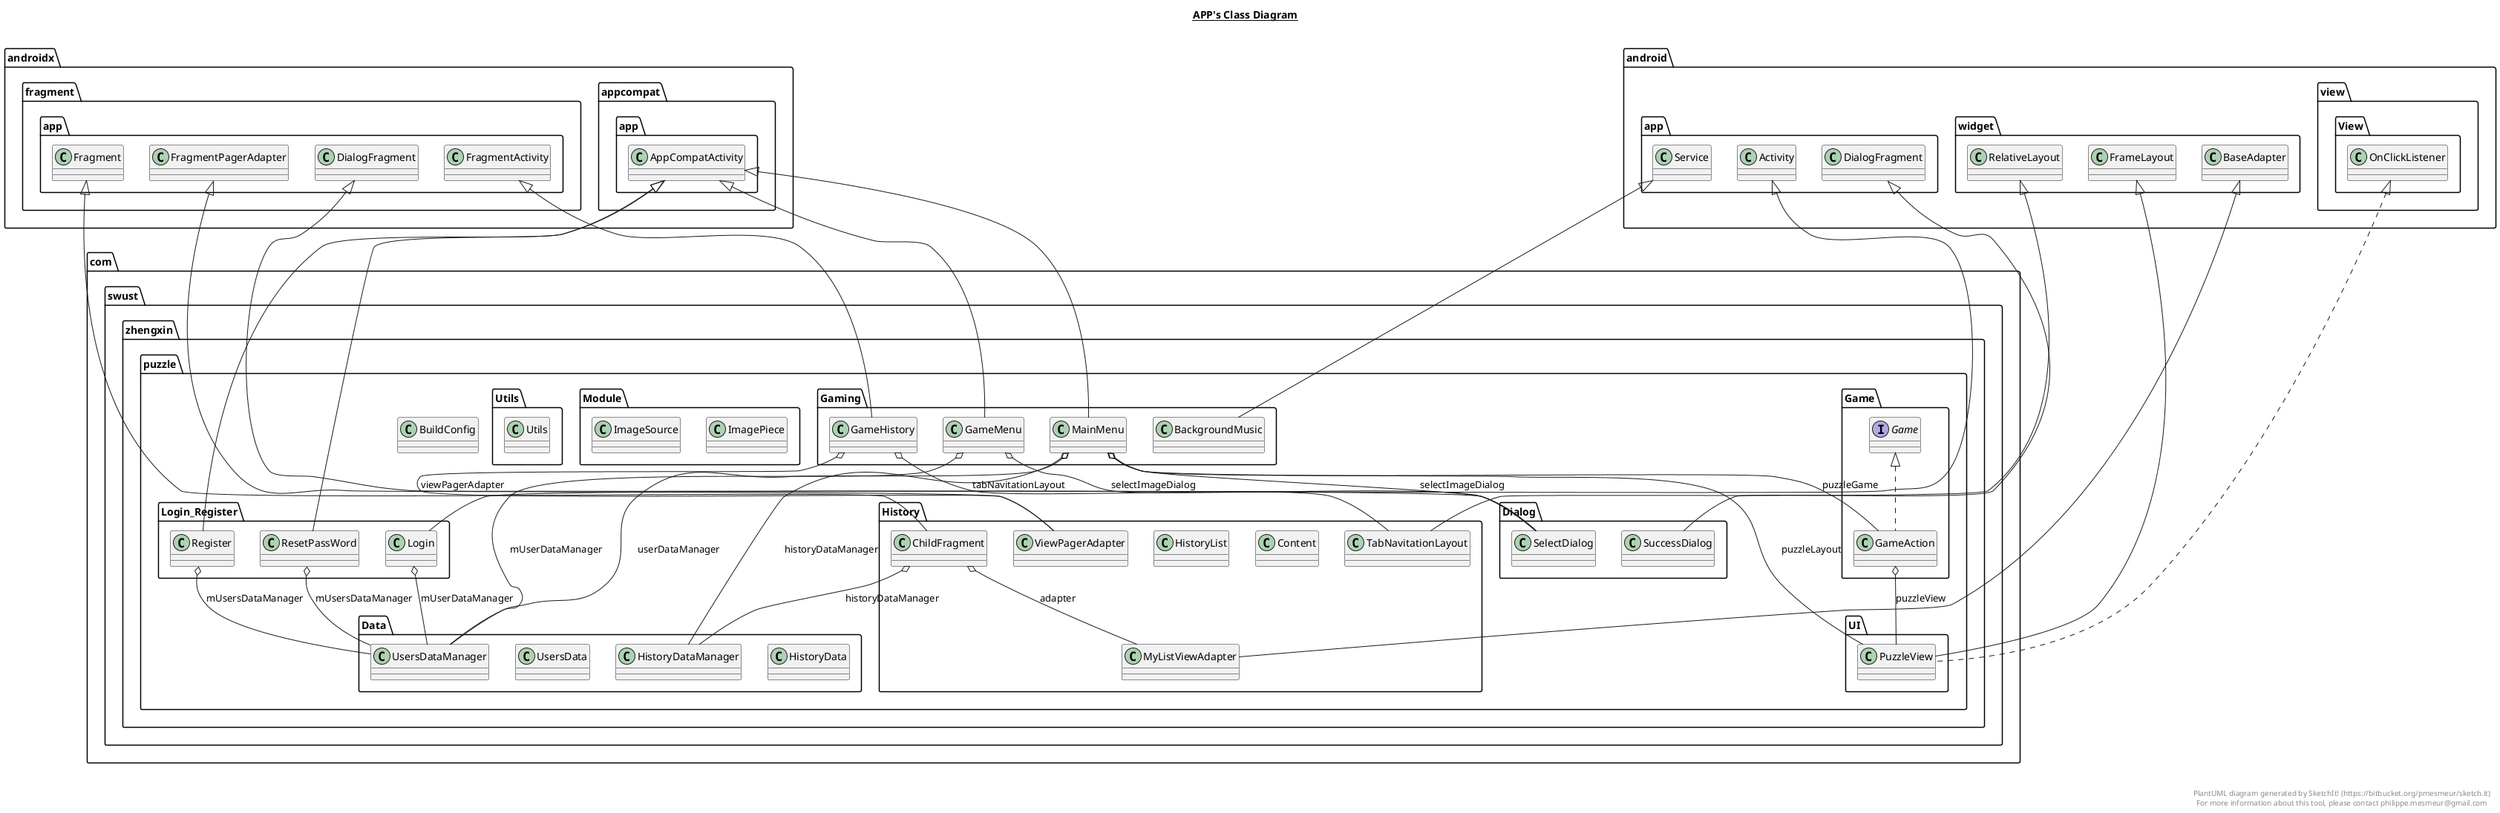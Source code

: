 @startuml

title __APP's Class Diagram__\n

  namespace com.swust.zhengxin.puzzle {
    class com.swust.zhengxin.puzzle.BuildConfig {
    }
  }
  

  namespace com.swust.zhengxin.puzzle {
    namespace Data {
      class com.swust.zhengxin.puzzle.Data.HistoryData {
      }
    }
  }
  

  namespace com.swust.zhengxin.puzzle {
    namespace Data {
      class com.swust.zhengxin.puzzle.Data.HistoryDataManager {
      }
    }
  }
  

  namespace com.swust.zhengxin.puzzle {
    namespace Data {
      class com.swust.zhengxin.puzzle.Data.UsersData {
      }
    }
  }
  

  namespace com.swust.zhengxin.puzzle {
    namespace Data {
      class com.swust.zhengxin.puzzle.Data.UsersDataManager {
      }
    }
  }
  

  namespace com.swust.zhengxin.puzzle {
    namespace Dialog {
      class com.swust.zhengxin.puzzle.Dialog.SelectDialog {
      }
    }
  }
  

  namespace com.swust.zhengxin.puzzle {
    namespace Dialog {
      class com.swust.zhengxin.puzzle.Dialog.SuccessDialog {
      }
    }
  }
  

  namespace com.swust.zhengxin.puzzle {
    namespace Game {
      interface com.swust.zhengxin.puzzle.Game.Game {
      }
    }
  }
  

  namespace com.swust.zhengxin.puzzle {
    namespace Game {
      class com.swust.zhengxin.puzzle.Game.GameAction {
      }
    }
  }
  

  namespace com.swust.zhengxin.puzzle {
    namespace Gaming {
      class com.swust.zhengxin.puzzle.Gaming.BackgroundMusic {
      }
    }
  }
  

  namespace com.swust.zhengxin.puzzle {
    namespace Gaming {
      class com.swust.zhengxin.puzzle.Gaming.GameHistory {
      }
    }
  }
  

  namespace com.swust.zhengxin.puzzle {
    namespace Gaming {
      class com.swust.zhengxin.puzzle.Gaming.GameMenu {
      }
    }
  }
  

  namespace com.swust.zhengxin.puzzle {
    namespace Gaming {
      class com.swust.zhengxin.puzzle.Gaming.MainMenu {
      }
    }
  }
  

  namespace com.swust.zhengxin.puzzle {
    namespace History {
      class com.swust.zhengxin.puzzle.History.ChildFragment {
      }
    }
  }
  

  namespace com.swust.zhengxin.puzzle {
    namespace History {
      class com.swust.zhengxin.puzzle.History.Content {
      }
    }
  }
  

  namespace com.swust.zhengxin.puzzle {
    namespace History {
      class com.swust.zhengxin.puzzle.History.HistoryList {
      }
    }
  }
  

  namespace com.swust.zhengxin.puzzle {
    namespace History {
      class com.swust.zhengxin.puzzle.History.MyListViewAdapter {
      }
    }
  }
  

  namespace com.swust.zhengxin.puzzle {
    namespace History {
      class com.swust.zhengxin.puzzle.History.TabNavitationLayout {
      }
    }
  }
  

  namespace com.swust.zhengxin.puzzle {
    namespace History {
      class com.swust.zhengxin.puzzle.History.ViewPagerAdapter {
      }
    }
  }
  

  namespace com.swust.zhengxin.puzzle {
    namespace Login_Register {
      class com.swust.zhengxin.puzzle.Login_Register.Login {
      }
    }
  }
  

  namespace com.swust.zhengxin.puzzle {
    namespace Login_Register {
      class com.swust.zhengxin.puzzle.Login_Register.Register {
      }
    }
  }
  

  namespace com.swust.zhengxin.puzzle {
    namespace Login_Register {
      class com.swust.zhengxin.puzzle.Login_Register.ResetPassWord {
      }
    }
  }
  

  namespace com.swust.zhengxin.puzzle {
    namespace Module {
      class com.swust.zhengxin.puzzle.Module.ImagePiece {
      }
    }
  }
  

  namespace com.swust.zhengxin.puzzle {
    namespace Module {
      class com.swust.zhengxin.puzzle.Module.ImageSource {
      }
    }
  }
  

  namespace com.swust.zhengxin.puzzle {
    namespace UI {
      class com.swust.zhengxin.puzzle.UI.PuzzleView {
      }
    }
  }
  

  namespace com.swust.zhengxin.puzzle {
    namespace Utils {
      class com.swust.zhengxin.puzzle.Utils.Utils {
      }
    }
  }
  

  com.swust.zhengxin.puzzle.Data.HistoryDataManager o-- com.swust.zhengxin.puzzle.Data.HistoryDataManager.HistoryDBHelper : historyDBHelper
  com.swust.zhengxin.puzzle.Data.UsersDataManager o-- com.swust.zhengxin.puzzle.Data.UsersDataManager.DataBaseManagementHelper : mDatabaseHelper
  com.swust.zhengxin.puzzle.Dialog.SelectDialog -up-|> androidx.fragment.app.DialogFragment
  com.swust.zhengxin.puzzle.Dialog.SelectDialog o-- com.swust.zhengxin.puzzle.Dialog.SelectDialog.ImageListAdapter : imageListAdapter
  com.swust.zhengxin.puzzle.Dialog.SelectDialog o-- com.swust.zhengxin.puzzle.Dialog.SelectDialog.OnItemClickListener : itemClickListener
  com.swust.zhengxin.puzzle.Dialog.SuccessDialog -up-|> android.app.DialogFragment
  com.swust.zhengxin.puzzle.Dialog.SuccessDialog o-- com.swust.zhengxin.puzzle.Dialog.SuccessDialog.OnButtonClickListener : buttonClickListener
  com.swust.zhengxin.puzzle.Game.GameAction .up.|> com.swust.zhengxin.puzzle.Game.Game
  com.swust.zhengxin.puzzle.Game.GameAction .up.|> com.swust.zhengxin.puzzle.UI.PuzzleView.SuccessListener
  com.swust.zhengxin.puzzle.Game.GameAction o-- com.swust.zhengxin.puzzle.Game.GameAction.GameStateListener : gameStateListener
  com.swust.zhengxin.puzzle.Game.GameAction o-- com.swust.zhengxin.puzzle.UI.PuzzleView : puzzleView
  com.swust.zhengxin.puzzle.Gaming.BackgroundMusic -up-|> android.app.Service
  com.swust.zhengxin.puzzle.Gaming.GameHistory -up-|> androidx.fragment.app.FragmentActivity
  com.swust.zhengxin.puzzle.Gaming.GameHistory o-- com.swust.zhengxin.puzzle.History.TabNavitationLayout : tabNavitationLayout
  com.swust.zhengxin.puzzle.Gaming.GameHistory o-- com.swust.zhengxin.puzzle.History.ViewPagerAdapter : viewPagerAdapter
  com.swust.zhengxin.puzzle.Gaming.GameMenu -up-|> androidx.appcompat.app.AppCompatActivity
  com.swust.zhengxin.puzzle.Gaming.GameMenu o-- com.swust.zhengxin.puzzle.Data.UsersDataManager : mUserDataManager
  com.swust.zhengxin.puzzle.Gaming.GameMenu o-- com.swust.zhengxin.puzzle.Dialog.SelectDialog : selectImageDialog
  com.swust.zhengxin.puzzle.Gaming.MainMenu .up.|> com.swust.zhengxin.puzzle.Game.GameAction.GameStateListener
  com.swust.zhengxin.puzzle.Gaming.MainMenu -up-|> androidx.appcompat.app.AppCompatActivity
  com.swust.zhengxin.puzzle.Gaming.MainMenu o-- com.swust.zhengxin.puzzle.Data.HistoryDataManager : historyDataManager
  com.swust.zhengxin.puzzle.Gaming.MainMenu o-- com.swust.zhengxin.puzzle.Game.GameAction : puzzleGame
  com.swust.zhengxin.puzzle.Gaming.MainMenu o-- com.swust.zhengxin.puzzle.UI.PuzzleView : puzzleLayout
  com.swust.zhengxin.puzzle.Gaming.MainMenu o-- com.swust.zhengxin.puzzle.Dialog.SelectDialog : selectImageDialog
  com.swust.zhengxin.puzzle.Gaming.MainMenu o-- com.swust.zhengxin.puzzle.Data.UsersDataManager : userDataManager
  com.swust.zhengxin.puzzle.History.ChildFragment -up-|> androidx.fragment.app.Fragment
  com.swust.zhengxin.puzzle.History.ChildFragment o-- com.swust.zhengxin.puzzle.History.MyListViewAdapter : adapter
  com.swust.zhengxin.puzzle.History.ChildFragment o-- com.swust.zhengxin.puzzle.Data.HistoryDataManager : historyDataManager
  com.swust.zhengxin.puzzle.History.MyListViewAdapter -up-|> android.widget.BaseAdapter
  com.swust.zhengxin.puzzle.History.TabNavitationLayout -up-|> android.widget.RelativeLayout
  com.swust.zhengxin.puzzle.History.TabNavitationLayout o-- com.swust.zhengxin.puzzle.History.TabNavitationLayout.OnNaPageChangeListener : onNaPageChangeListener
  com.swust.zhengxin.puzzle.History.TabNavitationLayout o-- com.swust.zhengxin.puzzle.History.TabNavitationLayout.OnTitleClickListener : onTitleClickListener
  com.swust.zhengxin.puzzle.History.ViewPagerAdapter -up-|> androidx.fragment.app.FragmentPagerAdapter
  com.swust.zhengxin.puzzle.Login_Register.Login -up-|> android.app.Activity
  com.swust.zhengxin.puzzle.Login_Register.Login o-- com.swust.zhengxin.puzzle.Data.UsersDataManager : mUserDataManager
  com.swust.zhengxin.puzzle.Login_Register.Register -up-|> androidx.appcompat.app.AppCompatActivity
  com.swust.zhengxin.puzzle.Login_Register.Register o-- com.swust.zhengxin.puzzle.Data.UsersDataManager : mUsersDataManager
  com.swust.zhengxin.puzzle.Login_Register.ResetPassWord -up-|> androidx.appcompat.app.AppCompatActivity
  com.swust.zhengxin.puzzle.Login_Register.ResetPassWord o-- com.swust.zhengxin.puzzle.Data.UsersDataManager : mUsersDataManager
  com.swust.zhengxin.puzzle.UI.PuzzleView .up.|> android.view.View.OnClickListener
  com.swust.zhengxin.puzzle.UI.PuzzleView -up-|> android.widget.FrameLayout
  com.swust.zhengxin.puzzle.UI.PuzzleView o-- com.swust.zhengxin.puzzle.UI.PuzzleView.SuccessListener : mSuccessListener


right footer


PlantUML diagram generated by SketchIt! (https://bitbucket.org/pmesmeur/sketch.it)
For more information about this tool, please contact philippe.mesmeur@gmail.com
endfooter

@enduml
